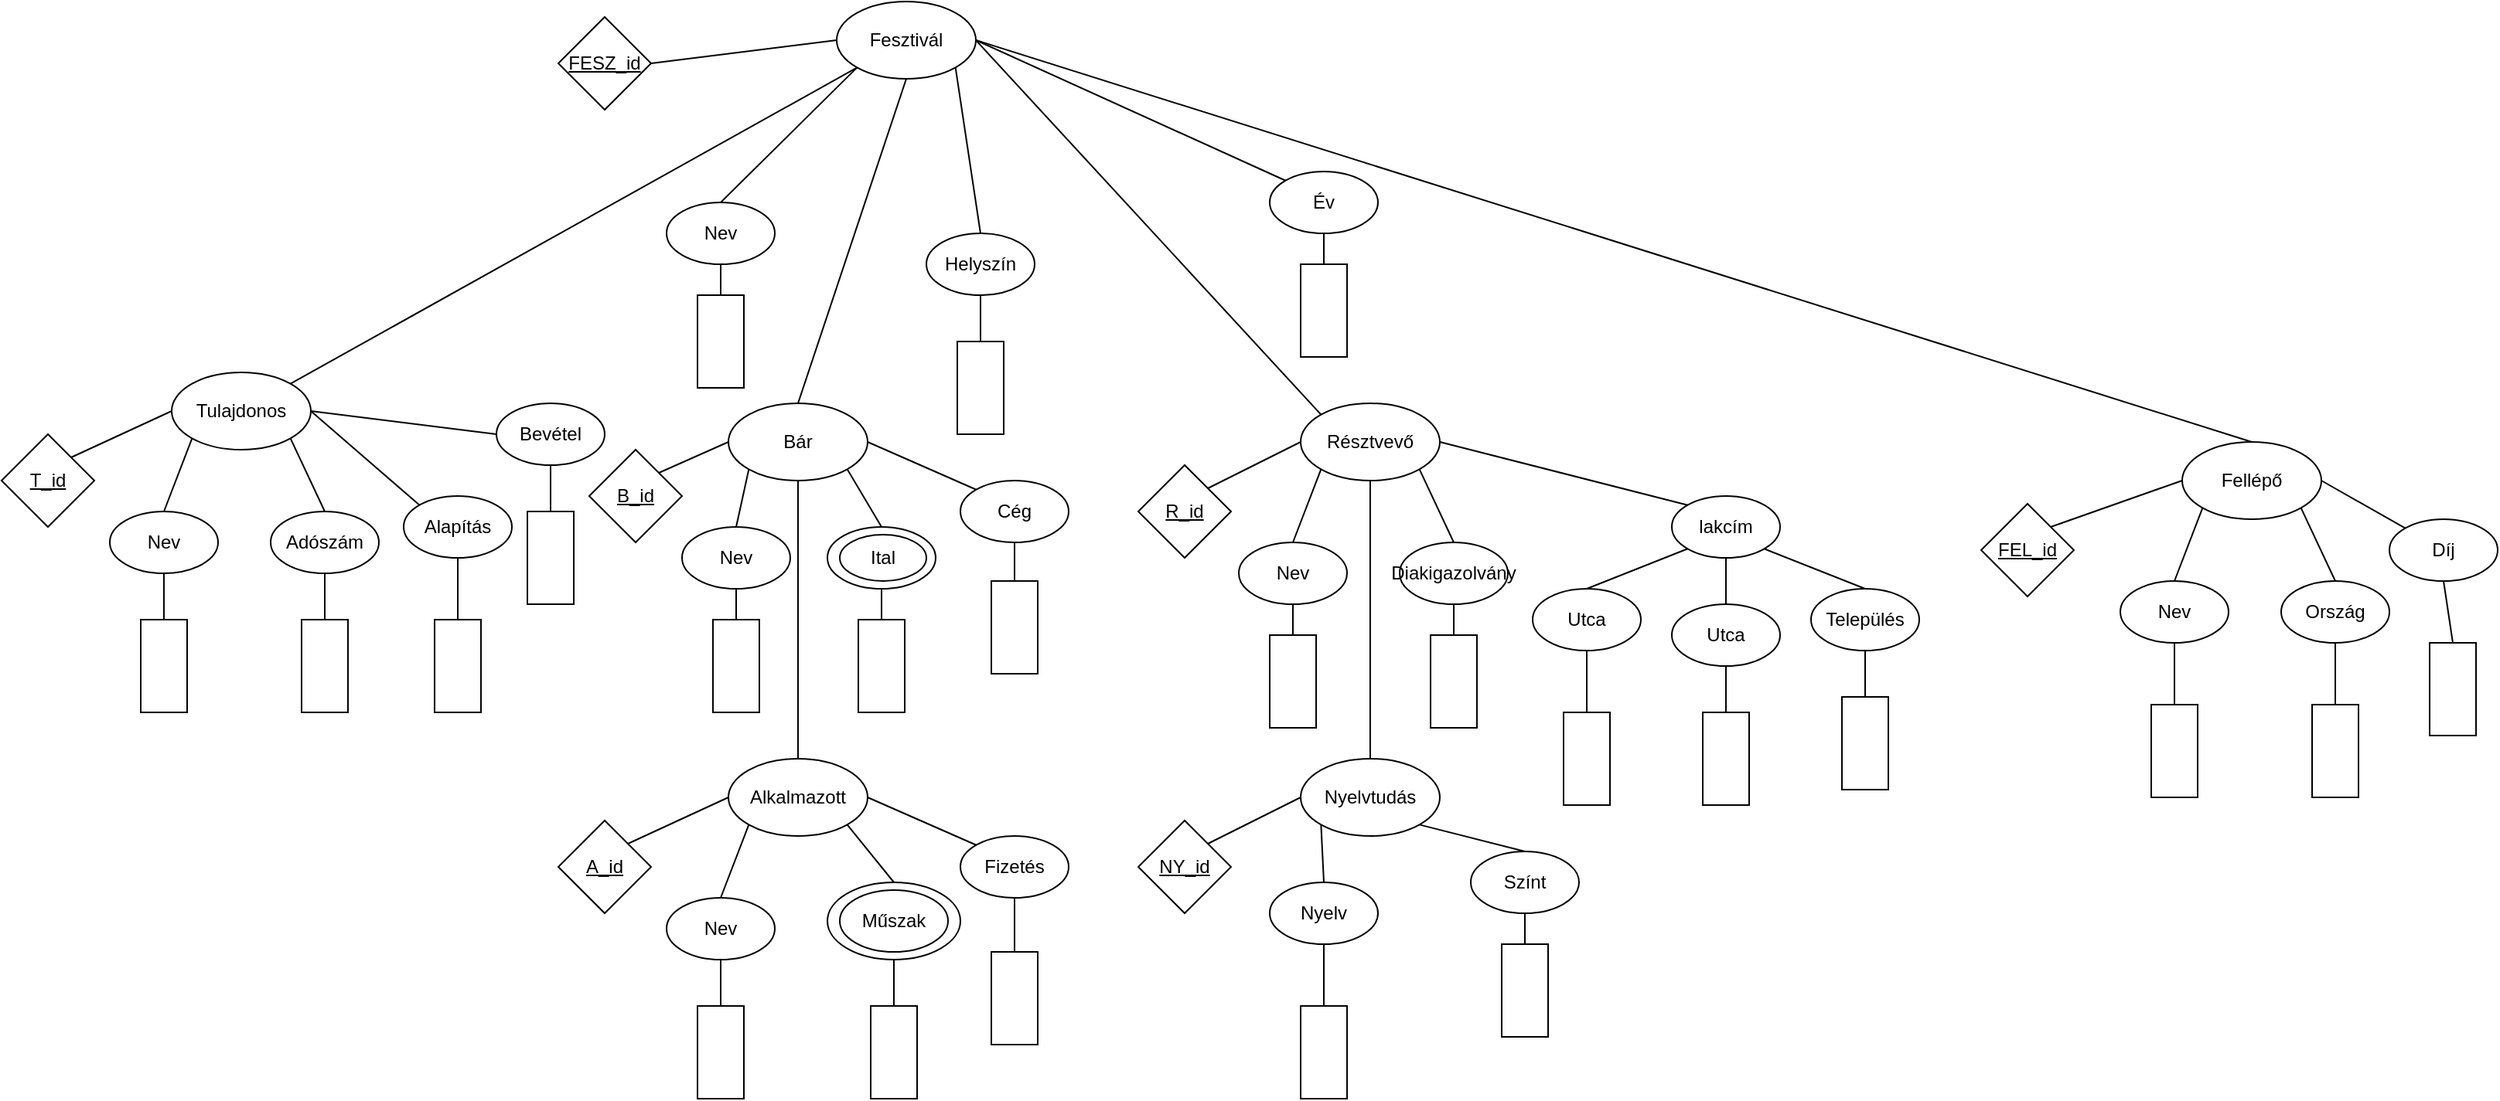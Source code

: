 <mxfile version="22.0.4" type="device">
  <diagram name="1 oldal" id="pJ8VJwaf-hjn5bh62kM2">
    <mxGraphModel dx="2213" dy="816" grid="1" gridSize="10" guides="1" tooltips="1" connect="1" arrows="1" fold="1" page="1" pageScale="1" pageWidth="827" pageHeight="1169" math="0" shadow="0">
      <root>
        <mxCell id="0" />
        <mxCell id="1" parent="0" />
        <mxCell id="wx-EWtyC2w3FA3edwixe-3" value="" style="endArrow=none;html=1;rounded=0;entryX=0;entryY=0.5;entryDx=0;entryDy=0;exitX=1;exitY=0.5;exitDx=0;exitDy=0;" edge="1" parent="1" source="wx-EWtyC2w3FA3edwixe-112" target="wx-EWtyC2w3FA3edwixe-13">
          <mxGeometry width="50" height="50" relative="1" as="geometry">
            <mxPoint x="179.387" y="65.654" as="sourcePoint" />
            <mxPoint x="280" y="55" as="targetPoint" />
          </mxGeometry>
        </mxCell>
        <mxCell id="wx-EWtyC2w3FA3edwixe-4" value="Nev" style="ellipse;whiteSpace=wrap;html=1;" vertex="1" parent="1">
          <mxGeometry x="160" y="140" width="70" height="40" as="geometry" />
        </mxCell>
        <mxCell id="wx-EWtyC2w3FA3edwixe-5" value="" style="endArrow=none;html=1;rounded=0;entryX=0;entryY=1;entryDx=0;entryDy=0;exitX=0.5;exitY=0;exitDx=0;exitDy=0;" edge="1" parent="1" source="wx-EWtyC2w3FA3edwixe-4" target="wx-EWtyC2w3FA3edwixe-13">
          <mxGeometry width="50" height="50" relative="1" as="geometry">
            <mxPoint x="330" y="240" as="sourcePoint" />
            <mxPoint x="310" y="70" as="targetPoint" />
          </mxGeometry>
        </mxCell>
        <mxCell id="wx-EWtyC2w3FA3edwixe-6" value="Helyszín" style="ellipse;whiteSpace=wrap;html=1;" vertex="1" parent="1">
          <mxGeometry x="328" y="160" width="70" height="40" as="geometry" />
        </mxCell>
        <mxCell id="wx-EWtyC2w3FA3edwixe-7" value="Év" style="ellipse;whiteSpace=wrap;html=1;" vertex="1" parent="1">
          <mxGeometry x="550" y="120" width="70" height="40" as="geometry" />
        </mxCell>
        <mxCell id="wx-EWtyC2w3FA3edwixe-8" value="" style="endArrow=none;html=1;rounded=0;entryX=1;entryY=1;entryDx=0;entryDy=0;exitX=0.5;exitY=0;exitDx=0;exitDy=0;" edge="1" parent="1" source="wx-EWtyC2w3FA3edwixe-6" target="wx-EWtyC2w3FA3edwixe-13">
          <mxGeometry width="50" height="50" relative="1" as="geometry">
            <mxPoint x="330" y="240" as="sourcePoint" />
            <mxPoint x="370" y="70" as="targetPoint" />
          </mxGeometry>
        </mxCell>
        <mxCell id="wx-EWtyC2w3FA3edwixe-9" value="" style="endArrow=none;html=1;rounded=0;entryX=0;entryY=0;entryDx=0;entryDy=0;exitX=1;exitY=0.5;exitDx=0;exitDy=0;" edge="1" parent="1" source="wx-EWtyC2w3FA3edwixe-13" target="wx-EWtyC2w3FA3edwixe-7">
          <mxGeometry width="50" height="50" relative="1" as="geometry">
            <mxPoint x="400" y="55" as="sourcePoint" />
            <mxPoint x="380" y="190" as="targetPoint" />
          </mxGeometry>
        </mxCell>
        <mxCell id="wx-EWtyC2w3FA3edwixe-12" value="" style="endArrow=none;html=1;rounded=0;entryX=1;entryY=0.5;entryDx=0;entryDy=0;exitX=0.5;exitY=0;exitDx=0;exitDy=0;" edge="1" parent="1" source="wx-EWtyC2w3FA3edwixe-14" target="wx-EWtyC2w3FA3edwixe-13">
          <mxGeometry width="50" height="50" relative="1" as="geometry">
            <mxPoint x="315" y="200" as="sourcePoint" />
            <mxPoint x="287.5" y="70" as="targetPoint" />
          </mxGeometry>
        </mxCell>
        <mxCell id="wx-EWtyC2w3FA3edwixe-13" value="Fesztivál" style="ellipse;whiteSpace=wrap;html=1;" vertex="1" parent="1">
          <mxGeometry x="270" y="10" width="90" height="50" as="geometry" />
        </mxCell>
        <mxCell id="wx-EWtyC2w3FA3edwixe-14" value="Fellépő" style="ellipse;whiteSpace=wrap;html=1;" vertex="1" parent="1">
          <mxGeometry x="1140" y="295" width="90" height="50" as="geometry" />
        </mxCell>
        <mxCell id="wx-EWtyC2w3FA3edwixe-17" value="" style="endArrow=none;html=1;rounded=0;exitX=0;exitY=0.5;exitDx=0;exitDy=0;entryX=1;entryY=0;entryDx=0;entryDy=0;" edge="1" parent="1" source="wx-EWtyC2w3FA3edwixe-14" target="wx-EWtyC2w3FA3edwixe-113">
          <mxGeometry width="50" height="50" relative="1" as="geometry">
            <mxPoint x="1060" y="240" as="sourcePoint" />
            <mxPoint x="949.387" y="305.654" as="targetPoint" />
          </mxGeometry>
        </mxCell>
        <mxCell id="wx-EWtyC2w3FA3edwixe-18" value="Nev" style="ellipse;whiteSpace=wrap;html=1;" vertex="1" parent="1">
          <mxGeometry x="1100" y="385" width="70" height="40" as="geometry" />
        </mxCell>
        <mxCell id="wx-EWtyC2w3FA3edwixe-20" value="" style="endArrow=none;html=1;rounded=0;exitX=0;exitY=1;exitDx=0;exitDy=0;entryX=0.5;entryY=0;entryDx=0;entryDy=0;" edge="1" parent="1" source="wx-EWtyC2w3FA3edwixe-14">
          <mxGeometry width="50" height="50" relative="1" as="geometry">
            <mxPoint x="1180" y="285" as="sourcePoint" />
            <mxPoint x="1135" y="385" as="targetPoint" />
          </mxGeometry>
        </mxCell>
        <mxCell id="wx-EWtyC2w3FA3edwixe-21" value="Díj" style="ellipse;whiteSpace=wrap;html=1;" vertex="1" parent="1">
          <mxGeometry x="1274" y="345" width="70" height="40" as="geometry" />
        </mxCell>
        <mxCell id="wx-EWtyC2w3FA3edwixe-23" value="Ország" style="ellipse;whiteSpace=wrap;html=1;" vertex="1" parent="1">
          <mxGeometry x="1204" y="385" width="70" height="40" as="geometry" />
        </mxCell>
        <mxCell id="wx-EWtyC2w3FA3edwixe-24" value="" style="endArrow=none;html=1;rounded=0;exitX=1;exitY=1;exitDx=0;exitDy=0;entryX=0.5;entryY=0;entryDx=0;entryDy=0;" edge="1" parent="1" source="wx-EWtyC2w3FA3edwixe-14" target="wx-EWtyC2w3FA3edwixe-23">
          <mxGeometry width="50" height="50" relative="1" as="geometry">
            <mxPoint x="1180" y="285" as="sourcePoint" />
            <mxPoint x="1230" y="235" as="targetPoint" />
          </mxGeometry>
        </mxCell>
        <mxCell id="wx-EWtyC2w3FA3edwixe-25" value="" style="endArrow=none;html=1;rounded=0;exitX=1;exitY=0.5;exitDx=0;exitDy=0;entryX=0;entryY=0;entryDx=0;entryDy=0;" edge="1" parent="1" source="wx-EWtyC2w3FA3edwixe-14" target="wx-EWtyC2w3FA3edwixe-21">
          <mxGeometry width="50" height="50" relative="1" as="geometry">
            <mxPoint x="1180" y="285" as="sourcePoint" />
            <mxPoint x="1230" y="235" as="targetPoint" />
          </mxGeometry>
        </mxCell>
        <mxCell id="wx-EWtyC2w3FA3edwixe-30" value="Tulajdonos" style="ellipse;whiteSpace=wrap;html=1;" vertex="1" parent="1">
          <mxGeometry x="-160" y="250" width="90" height="50" as="geometry" />
        </mxCell>
        <mxCell id="wx-EWtyC2w3FA3edwixe-32" value="" style="endArrow=none;html=1;rounded=0;exitX=0;exitY=0.5;exitDx=0;exitDy=0;entryX=1;entryY=0;entryDx=0;entryDy=0;" edge="1" parent="1" source="wx-EWtyC2w3FA3edwixe-30" target="wx-EWtyC2w3FA3edwixe-106">
          <mxGeometry width="50" height="50" relative="1" as="geometry">
            <mxPoint x="-120" y="240" as="sourcePoint" />
            <mxPoint x="-230.613" y="305.654" as="targetPoint" />
          </mxGeometry>
        </mxCell>
        <mxCell id="wx-EWtyC2w3FA3edwixe-33" value="Nev" style="ellipse;whiteSpace=wrap;html=1;" vertex="1" parent="1">
          <mxGeometry x="-200" y="340" width="70" height="40" as="geometry" />
        </mxCell>
        <mxCell id="wx-EWtyC2w3FA3edwixe-34" value="" style="endArrow=none;html=1;rounded=0;exitX=0;exitY=1;exitDx=0;exitDy=0;entryX=0.5;entryY=0;entryDx=0;entryDy=0;" edge="1" parent="1" source="wx-EWtyC2w3FA3edwixe-30" target="wx-EWtyC2w3FA3edwixe-33">
          <mxGeometry width="50" height="50" relative="1" as="geometry">
            <mxPoint x="-120" y="240" as="sourcePoint" />
            <mxPoint x="-70" y="190" as="targetPoint" />
          </mxGeometry>
        </mxCell>
        <mxCell id="wx-EWtyC2w3FA3edwixe-35" value="Alapítás" style="ellipse;whiteSpace=wrap;html=1;" vertex="1" parent="1">
          <mxGeometry x="-10" y="330" width="70" height="40" as="geometry" />
        </mxCell>
        <mxCell id="wx-EWtyC2w3FA3edwixe-36" value="Adószám" style="ellipse;whiteSpace=wrap;html=1;" vertex="1" parent="1">
          <mxGeometry x="-96" y="340" width="70" height="40" as="geometry" />
        </mxCell>
        <mxCell id="wx-EWtyC2w3FA3edwixe-37" value="" style="endArrow=none;html=1;rounded=0;exitX=1;exitY=1;exitDx=0;exitDy=0;entryX=0.5;entryY=0;entryDx=0;entryDy=0;" edge="1" parent="1" source="wx-EWtyC2w3FA3edwixe-30" target="wx-EWtyC2w3FA3edwixe-36">
          <mxGeometry width="50" height="50" relative="1" as="geometry">
            <mxPoint x="-120" y="240" as="sourcePoint" />
            <mxPoint x="-70" y="190" as="targetPoint" />
          </mxGeometry>
        </mxCell>
        <mxCell id="wx-EWtyC2w3FA3edwixe-38" value="" style="endArrow=none;html=1;rounded=0;exitX=1;exitY=0.5;exitDx=0;exitDy=0;entryX=0;entryY=0;entryDx=0;entryDy=0;" edge="1" parent="1" source="wx-EWtyC2w3FA3edwixe-30" target="wx-EWtyC2w3FA3edwixe-35">
          <mxGeometry width="50" height="50" relative="1" as="geometry">
            <mxPoint x="-120" y="240" as="sourcePoint" />
            <mxPoint x="-70" y="190" as="targetPoint" />
          </mxGeometry>
        </mxCell>
        <mxCell id="wx-EWtyC2w3FA3edwixe-39" value="" style="endArrow=none;html=1;rounded=0;exitX=0.5;exitY=1;exitDx=0;exitDy=0;" edge="1" parent="1" source="wx-EWtyC2w3FA3edwixe-41">
          <mxGeometry width="50" height="50" relative="1" as="geometry">
            <mxPoint x="55" y="200" as="sourcePoint" />
            <mxPoint x="55" y="300" as="targetPoint" />
          </mxGeometry>
        </mxCell>
        <mxCell id="wx-EWtyC2w3FA3edwixe-42" value="" style="endArrow=none;html=1;rounded=0;entryX=1;entryY=0.5;entryDx=0;entryDy=0;exitX=0;exitY=0.5;exitDx=0;exitDy=0;" edge="1" parent="1" source="wx-EWtyC2w3FA3edwixe-41" target="wx-EWtyC2w3FA3edwixe-30">
          <mxGeometry width="50" height="50" relative="1" as="geometry">
            <mxPoint x="-380" y="560" as="sourcePoint" />
            <mxPoint x="-330" y="510" as="targetPoint" />
          </mxGeometry>
        </mxCell>
        <mxCell id="wx-EWtyC2w3FA3edwixe-41" value="Bevétel" style="ellipse;whiteSpace=wrap;html=1;" vertex="1" parent="1">
          <mxGeometry x="50" y="270" width="70" height="40" as="geometry" />
        </mxCell>
        <mxCell id="wx-EWtyC2w3FA3edwixe-45" value="" style="endArrow=none;html=1;rounded=0;exitX=1;exitY=0;exitDx=0;exitDy=0;" edge="1" parent="1" source="wx-EWtyC2w3FA3edwixe-30" target="wx-EWtyC2w3FA3edwixe-13">
          <mxGeometry width="50" height="50" relative="1" as="geometry">
            <mxPoint x="-380" y="110" as="sourcePoint" />
            <mxPoint x="280" y="40" as="targetPoint" />
          </mxGeometry>
        </mxCell>
        <mxCell id="wx-EWtyC2w3FA3edwixe-47" value="Bár" style="ellipse;whiteSpace=wrap;html=1;" vertex="1" parent="1">
          <mxGeometry x="200" y="270" width="90" height="50" as="geometry" />
        </mxCell>
        <mxCell id="wx-EWtyC2w3FA3edwixe-49" value="" style="endArrow=none;html=1;rounded=0;exitX=0;exitY=0.5;exitDx=0;exitDy=0;entryX=1;entryY=0;entryDx=0;entryDy=0;" edge="1" parent="1" source="wx-EWtyC2w3FA3edwixe-47" target="wx-EWtyC2w3FA3edwixe-108">
          <mxGeometry width="50" height="50" relative="1" as="geometry">
            <mxPoint x="240" y="260" as="sourcePoint" />
            <mxPoint x="149.387" y="325.654" as="targetPoint" />
          </mxGeometry>
        </mxCell>
        <mxCell id="wx-EWtyC2w3FA3edwixe-50" value="Nev" style="ellipse;whiteSpace=wrap;html=1;" vertex="1" parent="1">
          <mxGeometry x="170" y="350" width="70" height="40" as="geometry" />
        </mxCell>
        <mxCell id="wx-EWtyC2w3FA3edwixe-51" value="" style="endArrow=none;html=1;rounded=0;exitX=0;exitY=1;exitDx=0;exitDy=0;entryX=0.5;entryY=0;entryDx=0;entryDy=0;" edge="1" parent="1" source="wx-EWtyC2w3FA3edwixe-47" target="wx-EWtyC2w3FA3edwixe-50">
          <mxGeometry width="50" height="50" relative="1" as="geometry">
            <mxPoint x="240" y="260" as="sourcePoint" />
            <mxPoint x="290" y="210" as="targetPoint" />
          </mxGeometry>
        </mxCell>
        <mxCell id="wx-EWtyC2w3FA3edwixe-52" value="Cég" style="ellipse;whiteSpace=wrap;html=1;" vertex="1" parent="1">
          <mxGeometry x="350" y="320" width="70" height="40" as="geometry" />
        </mxCell>
        <mxCell id="wx-EWtyC2w3FA3edwixe-53" value="Ital" style="ellipse;whiteSpace=wrap;html=1;" vertex="1" parent="1">
          <mxGeometry x="264" y="350" width="70" height="40" as="geometry" />
        </mxCell>
        <mxCell id="wx-EWtyC2w3FA3edwixe-54" value="" style="endArrow=none;html=1;rounded=0;exitX=1;exitY=1;exitDx=0;exitDy=0;entryX=0.5;entryY=0;entryDx=0;entryDy=0;" edge="1" parent="1" source="wx-EWtyC2w3FA3edwixe-47" target="wx-EWtyC2w3FA3edwixe-53">
          <mxGeometry width="50" height="50" relative="1" as="geometry">
            <mxPoint x="240" y="260" as="sourcePoint" />
            <mxPoint x="290" y="210" as="targetPoint" />
          </mxGeometry>
        </mxCell>
        <mxCell id="wx-EWtyC2w3FA3edwixe-55" value="" style="endArrow=none;html=1;rounded=0;exitX=1;exitY=0.5;exitDx=0;exitDy=0;entryX=0;entryY=0;entryDx=0;entryDy=0;" edge="1" parent="1" source="wx-EWtyC2w3FA3edwixe-47" target="wx-EWtyC2w3FA3edwixe-52">
          <mxGeometry width="50" height="50" relative="1" as="geometry">
            <mxPoint x="240" y="260" as="sourcePoint" />
            <mxPoint x="290" y="210" as="targetPoint" />
          </mxGeometry>
        </mxCell>
        <mxCell id="wx-EWtyC2w3FA3edwixe-59" value="" style="endArrow=none;html=1;rounded=0;exitX=0.5;exitY=1;exitDx=0;exitDy=0;entryX=0.5;entryY=0;entryDx=0;entryDy=0;" edge="1" parent="1" source="wx-EWtyC2w3FA3edwixe-47" target="wx-EWtyC2w3FA3edwixe-61">
          <mxGeometry width="50" height="50" relative="1" as="geometry">
            <mxPoint x="-20" y="130" as="sourcePoint" />
            <mxPoint x="245" y="490" as="targetPoint" />
          </mxGeometry>
        </mxCell>
        <mxCell id="wx-EWtyC2w3FA3edwixe-60" value="" style="endArrow=none;html=1;rounded=0;entryX=0.5;entryY=1;entryDx=0;entryDy=0;exitX=0.5;exitY=0;exitDx=0;exitDy=0;" edge="1" parent="1" source="wx-EWtyC2w3FA3edwixe-47" target="wx-EWtyC2w3FA3edwixe-13">
          <mxGeometry width="50" height="50" relative="1" as="geometry">
            <mxPoint x="160" y="120" as="sourcePoint" />
            <mxPoint x="210" y="70" as="targetPoint" />
          </mxGeometry>
        </mxCell>
        <mxCell id="wx-EWtyC2w3FA3edwixe-61" value="Alkalmazott" style="ellipse;whiteSpace=wrap;html=1;" vertex="1" parent="1">
          <mxGeometry x="200" y="500" width="90" height="50" as="geometry" />
        </mxCell>
        <mxCell id="wx-EWtyC2w3FA3edwixe-63" value="" style="endArrow=none;html=1;rounded=0;exitX=0;exitY=0.5;exitDx=0;exitDy=0;entryX=1;entryY=0;entryDx=0;entryDy=0;" edge="1" parent="1" source="wx-EWtyC2w3FA3edwixe-61" target="wx-EWtyC2w3FA3edwixe-110">
          <mxGeometry width="50" height="50" relative="1" as="geometry">
            <mxPoint x="240" y="490" as="sourcePoint" />
            <mxPoint x="149.387" y="555.654" as="targetPoint" />
          </mxGeometry>
        </mxCell>
        <mxCell id="wx-EWtyC2w3FA3edwixe-64" value="Nev" style="ellipse;whiteSpace=wrap;html=1;" vertex="1" parent="1">
          <mxGeometry x="160" y="590" width="70" height="40" as="geometry" />
        </mxCell>
        <mxCell id="wx-EWtyC2w3FA3edwixe-65" value="" style="endArrow=none;html=1;rounded=0;exitX=0;exitY=1;exitDx=0;exitDy=0;entryX=0.5;entryY=0;entryDx=0;entryDy=0;" edge="1" parent="1" source="wx-EWtyC2w3FA3edwixe-61" target="wx-EWtyC2w3FA3edwixe-64">
          <mxGeometry width="50" height="50" relative="1" as="geometry">
            <mxPoint x="240" y="490" as="sourcePoint" />
            <mxPoint x="290" y="440" as="targetPoint" />
          </mxGeometry>
        </mxCell>
        <mxCell id="wx-EWtyC2w3FA3edwixe-66" value="Fizetés" style="ellipse;whiteSpace=wrap;html=1;" vertex="1" parent="1">
          <mxGeometry x="350" y="550" width="70" height="40" as="geometry" />
        </mxCell>
        <mxCell id="wx-EWtyC2w3FA3edwixe-67" value="Műszak" style="ellipse;whiteSpace=wrap;html=1;" vertex="1" parent="1">
          <mxGeometry x="264" y="580" width="86" height="50" as="geometry" />
        </mxCell>
        <mxCell id="wx-EWtyC2w3FA3edwixe-68" value="" style="endArrow=none;html=1;rounded=0;exitX=1;exitY=1;exitDx=0;exitDy=0;entryX=0.5;entryY=0;entryDx=0;entryDy=0;" edge="1" parent="1" source="wx-EWtyC2w3FA3edwixe-61" target="wx-EWtyC2w3FA3edwixe-67">
          <mxGeometry width="50" height="50" relative="1" as="geometry">
            <mxPoint x="240" y="490" as="sourcePoint" />
            <mxPoint x="290" y="440" as="targetPoint" />
          </mxGeometry>
        </mxCell>
        <mxCell id="wx-EWtyC2w3FA3edwixe-69" value="" style="endArrow=none;html=1;rounded=0;exitX=1;exitY=0.5;exitDx=0;exitDy=0;entryX=0;entryY=0;entryDx=0;entryDy=0;" edge="1" parent="1" source="wx-EWtyC2w3FA3edwixe-61" target="wx-EWtyC2w3FA3edwixe-66">
          <mxGeometry width="50" height="50" relative="1" as="geometry">
            <mxPoint x="240" y="490" as="sourcePoint" />
            <mxPoint x="290" y="440" as="targetPoint" />
          </mxGeometry>
        </mxCell>
        <mxCell id="wx-EWtyC2w3FA3edwixe-72" value="Résztvevő" style="ellipse;whiteSpace=wrap;html=1;" vertex="1" parent="1">
          <mxGeometry x="570" y="270" width="90" height="50" as="geometry" />
        </mxCell>
        <mxCell id="wx-EWtyC2w3FA3edwixe-74" value="" style="endArrow=none;html=1;rounded=0;exitX=0;exitY=0.5;exitDx=0;exitDy=0;entryX=1;entryY=0;entryDx=0;entryDy=0;" edge="1" parent="1" source="wx-EWtyC2w3FA3edwixe-72" target="wx-EWtyC2w3FA3edwixe-109">
          <mxGeometry width="50" height="50" relative="1" as="geometry">
            <mxPoint x="610" y="260" as="sourcePoint" />
            <mxPoint x="519.387" y="325.654" as="targetPoint" />
          </mxGeometry>
        </mxCell>
        <mxCell id="wx-EWtyC2w3FA3edwixe-75" value="Nev" style="ellipse;whiteSpace=wrap;html=1;" vertex="1" parent="1">
          <mxGeometry x="530" y="360" width="70" height="40" as="geometry" />
        </mxCell>
        <mxCell id="wx-EWtyC2w3FA3edwixe-76" value="" style="endArrow=none;html=1;rounded=0;exitX=0;exitY=1;exitDx=0;exitDy=0;entryX=0.5;entryY=0;entryDx=0;entryDy=0;" edge="1" parent="1" source="wx-EWtyC2w3FA3edwixe-72" target="wx-EWtyC2w3FA3edwixe-75">
          <mxGeometry width="50" height="50" relative="1" as="geometry">
            <mxPoint x="610" y="260" as="sourcePoint" />
            <mxPoint x="660" y="210" as="targetPoint" />
          </mxGeometry>
        </mxCell>
        <mxCell id="wx-EWtyC2w3FA3edwixe-77" value="lakcím" style="ellipse;whiteSpace=wrap;html=1;" vertex="1" parent="1">
          <mxGeometry x="810" y="330" width="70" height="40" as="geometry" />
        </mxCell>
        <mxCell id="wx-EWtyC2w3FA3edwixe-78" value="Diakigazolvány" style="ellipse;whiteSpace=wrap;html=1;" vertex="1" parent="1">
          <mxGeometry x="634" y="360" width="70" height="40" as="geometry" />
        </mxCell>
        <mxCell id="wx-EWtyC2w3FA3edwixe-79" value="" style="endArrow=none;html=1;rounded=0;exitX=1;exitY=1;exitDx=0;exitDy=0;entryX=0.5;entryY=0;entryDx=0;entryDy=0;" edge="1" parent="1" source="wx-EWtyC2w3FA3edwixe-72" target="wx-EWtyC2w3FA3edwixe-78">
          <mxGeometry width="50" height="50" relative="1" as="geometry">
            <mxPoint x="610" y="260" as="sourcePoint" />
            <mxPoint x="660" y="210" as="targetPoint" />
          </mxGeometry>
        </mxCell>
        <mxCell id="wx-EWtyC2w3FA3edwixe-80" value="" style="endArrow=none;html=1;rounded=0;exitX=1;exitY=0.5;exitDx=0;exitDy=0;entryX=0;entryY=0;entryDx=0;entryDy=0;" edge="1" parent="1" source="wx-EWtyC2w3FA3edwixe-72" target="wx-EWtyC2w3FA3edwixe-77">
          <mxGeometry width="50" height="50" relative="1" as="geometry">
            <mxPoint x="610" y="260" as="sourcePoint" />
            <mxPoint x="660" y="210" as="targetPoint" />
          </mxGeometry>
        </mxCell>
        <mxCell id="wx-EWtyC2w3FA3edwixe-81" value="" style="endArrow=none;html=1;rounded=0;exitX=0.5;exitY=1;exitDx=0;exitDy=0;entryX=0.5;entryY=0;entryDx=0;entryDy=0;" edge="1" parent="1" source="wx-EWtyC2w3FA3edwixe-72" target="wx-EWtyC2w3FA3edwixe-82">
          <mxGeometry width="50" height="50" relative="1" as="geometry">
            <mxPoint x="350" y="130" as="sourcePoint" />
            <mxPoint x="615" y="490" as="targetPoint" />
          </mxGeometry>
        </mxCell>
        <mxCell id="wx-EWtyC2w3FA3edwixe-82" value="Nyelvtudás" style="ellipse;whiteSpace=wrap;html=1;" vertex="1" parent="1">
          <mxGeometry x="570" y="500" width="90" height="50" as="geometry" />
        </mxCell>
        <mxCell id="wx-EWtyC2w3FA3edwixe-84" value="" style="endArrow=none;html=1;rounded=0;exitX=0;exitY=0.5;exitDx=0;exitDy=0;entryX=1;entryY=0;entryDx=0;entryDy=0;" edge="1" parent="1" source="wx-EWtyC2w3FA3edwixe-82" target="wx-EWtyC2w3FA3edwixe-111">
          <mxGeometry width="50" height="50" relative="1" as="geometry">
            <mxPoint x="610" y="490" as="sourcePoint" />
            <mxPoint x="519.387" y="555.654" as="targetPoint" />
          </mxGeometry>
        </mxCell>
        <mxCell id="wx-EWtyC2w3FA3edwixe-85" value="Nyelv" style="ellipse;whiteSpace=wrap;html=1;" vertex="1" parent="1">
          <mxGeometry x="550" y="580" width="70" height="40" as="geometry" />
        </mxCell>
        <mxCell id="wx-EWtyC2w3FA3edwixe-86" value="" style="endArrow=none;html=1;rounded=0;exitX=0;exitY=1;exitDx=0;exitDy=0;entryX=0.5;entryY=0;entryDx=0;entryDy=0;" edge="1" parent="1" source="wx-EWtyC2w3FA3edwixe-82" target="wx-EWtyC2w3FA3edwixe-85">
          <mxGeometry width="50" height="50" relative="1" as="geometry">
            <mxPoint x="610" y="490" as="sourcePoint" />
            <mxPoint x="660" y="440" as="targetPoint" />
          </mxGeometry>
        </mxCell>
        <mxCell id="wx-EWtyC2w3FA3edwixe-88" value="Színt" style="ellipse;whiteSpace=wrap;html=1;" vertex="1" parent="1">
          <mxGeometry x="680" y="560" width="70" height="40" as="geometry" />
        </mxCell>
        <mxCell id="wx-EWtyC2w3FA3edwixe-89" value="" style="endArrow=none;html=1;rounded=0;exitX=1;exitY=1;exitDx=0;exitDy=0;entryX=0.5;entryY=0;entryDx=0;entryDy=0;" edge="1" parent="1" source="wx-EWtyC2w3FA3edwixe-82" target="wx-EWtyC2w3FA3edwixe-88">
          <mxGeometry width="50" height="50" relative="1" as="geometry">
            <mxPoint x="610" y="490" as="sourcePoint" />
            <mxPoint x="660" y="440" as="targetPoint" />
          </mxGeometry>
        </mxCell>
        <mxCell id="wx-EWtyC2w3FA3edwixe-94" value="" style="endArrow=none;html=1;rounded=0;entryX=1;entryY=0.5;entryDx=0;entryDy=0;exitX=0;exitY=0;exitDx=0;exitDy=0;" edge="1" parent="1" source="wx-EWtyC2w3FA3edwixe-72" target="wx-EWtyC2w3FA3edwixe-13">
          <mxGeometry width="50" height="50" relative="1" as="geometry">
            <mxPoint x="400" y="290" as="sourcePoint" />
            <mxPoint x="450" y="240" as="targetPoint" />
          </mxGeometry>
        </mxCell>
        <mxCell id="wx-EWtyC2w3FA3edwixe-95" value="Utca" style="ellipse;whiteSpace=wrap;html=1;" vertex="1" parent="1">
          <mxGeometry x="810" y="400" width="70" height="40" as="geometry" />
        </mxCell>
        <mxCell id="wx-EWtyC2w3FA3edwixe-96" value="Utca" style="ellipse;whiteSpace=wrap;html=1;" vertex="1" parent="1">
          <mxGeometry x="720" y="390" width="70" height="40" as="geometry" />
        </mxCell>
        <mxCell id="wx-EWtyC2w3FA3edwixe-97" value="Település" style="ellipse;whiteSpace=wrap;html=1;" vertex="1" parent="1">
          <mxGeometry x="900" y="390" width="70" height="40" as="geometry" />
        </mxCell>
        <mxCell id="wx-EWtyC2w3FA3edwixe-98" value="" style="endArrow=none;html=1;rounded=0;entryX=0;entryY=1;entryDx=0;entryDy=0;exitX=0.5;exitY=0;exitDx=0;exitDy=0;" edge="1" parent="1" source="wx-EWtyC2w3FA3edwixe-96" target="wx-EWtyC2w3FA3edwixe-77">
          <mxGeometry width="50" height="50" relative="1" as="geometry">
            <mxPoint x="400" y="290" as="sourcePoint" />
            <mxPoint x="450" y="240" as="targetPoint" />
          </mxGeometry>
        </mxCell>
        <mxCell id="wx-EWtyC2w3FA3edwixe-99" value="" style="endArrow=none;html=1;rounded=0;entryX=0.5;entryY=1;entryDx=0;entryDy=0;exitX=0.5;exitY=0;exitDx=0;exitDy=0;" edge="1" parent="1" source="wx-EWtyC2w3FA3edwixe-95" target="wx-EWtyC2w3FA3edwixe-77">
          <mxGeometry width="50" height="50" relative="1" as="geometry">
            <mxPoint x="400" y="290" as="sourcePoint" />
            <mxPoint x="450" y="240" as="targetPoint" />
          </mxGeometry>
        </mxCell>
        <mxCell id="wx-EWtyC2w3FA3edwixe-100" value="" style="endArrow=none;html=1;rounded=0;exitX=1;exitY=1;exitDx=0;exitDy=0;entryX=0.5;entryY=0;entryDx=0;entryDy=0;" edge="1" parent="1" source="wx-EWtyC2w3FA3edwixe-77" target="wx-EWtyC2w3FA3edwixe-97">
          <mxGeometry width="50" height="50" relative="1" as="geometry">
            <mxPoint x="400" y="290" as="sourcePoint" />
            <mxPoint x="450" y="240" as="targetPoint" />
          </mxGeometry>
        </mxCell>
        <mxCell id="wx-EWtyC2w3FA3edwixe-102" value="Műszak" style="ellipse;whiteSpace=wrap;html=1;" vertex="1" parent="1">
          <mxGeometry x="272" y="585" width="70" height="40" as="geometry" />
        </mxCell>
        <mxCell id="wx-EWtyC2w3FA3edwixe-103" value="Ital" style="ellipse;whiteSpace=wrap;html=1;" vertex="1" parent="1">
          <mxGeometry x="272" y="355" width="56" height="30" as="geometry" />
        </mxCell>
        <mxCell id="wx-EWtyC2w3FA3edwixe-106" value="&lt;u&gt;T_id&lt;/u&gt;" style="rhombus;whiteSpace=wrap;html=1;" vertex="1" parent="1">
          <mxGeometry x="-270" y="290" width="60" height="60" as="geometry" />
        </mxCell>
        <mxCell id="wx-EWtyC2w3FA3edwixe-108" value="&lt;u&gt;B_id&lt;/u&gt;" style="rhombus;whiteSpace=wrap;html=1;" vertex="1" parent="1">
          <mxGeometry x="110" y="300" width="60" height="60" as="geometry" />
        </mxCell>
        <mxCell id="wx-EWtyC2w3FA3edwixe-109" value="&lt;u&gt;R_id&lt;/u&gt;" style="rhombus;whiteSpace=wrap;html=1;" vertex="1" parent="1">
          <mxGeometry x="465" y="310" width="60" height="60" as="geometry" />
        </mxCell>
        <mxCell id="wx-EWtyC2w3FA3edwixe-110" value="&lt;u&gt;A_id&lt;/u&gt;" style="rhombus;whiteSpace=wrap;html=1;" vertex="1" parent="1">
          <mxGeometry x="90" y="540" width="60" height="60" as="geometry" />
        </mxCell>
        <mxCell id="wx-EWtyC2w3FA3edwixe-111" value="&lt;u&gt;NY_id&lt;/u&gt;" style="rhombus;whiteSpace=wrap;html=1;" vertex="1" parent="1">
          <mxGeometry x="465" y="540" width="60" height="60" as="geometry" />
        </mxCell>
        <mxCell id="wx-EWtyC2w3FA3edwixe-112" value="&lt;u&gt;FESZ_id&lt;/u&gt;" style="rhombus;whiteSpace=wrap;html=1;" vertex="1" parent="1">
          <mxGeometry x="90" y="20" width="60" height="60" as="geometry" />
        </mxCell>
        <mxCell id="wx-EWtyC2w3FA3edwixe-113" value="&lt;u&gt;FEL_id&lt;/u&gt;" style="rhombus;whiteSpace=wrap;html=1;" vertex="1" parent="1">
          <mxGeometry x="1010" y="335" width="60" height="60" as="geometry" />
        </mxCell>
        <mxCell id="wx-EWtyC2w3FA3edwixe-116" value="" style="rounded=0;whiteSpace=wrap;html=1;" vertex="1" parent="1">
          <mxGeometry x="-180" y="410" width="30" height="60" as="geometry" />
        </mxCell>
        <mxCell id="wx-EWtyC2w3FA3edwixe-117" value="" style="endArrow=none;html=1;rounded=0;exitX=0.5;exitY=0;exitDx=0;exitDy=0;entryX=0.5;entryY=1;entryDx=0;entryDy=0;" edge="1" parent="1" source="wx-EWtyC2w3FA3edwixe-116" target="wx-EWtyC2w3FA3edwixe-33">
          <mxGeometry width="50" height="50" relative="1" as="geometry">
            <mxPoint x="400" y="400" as="sourcePoint" />
            <mxPoint x="450" y="350" as="targetPoint" />
          </mxGeometry>
        </mxCell>
        <mxCell id="wx-EWtyC2w3FA3edwixe-118" value="" style="rounded=0;whiteSpace=wrap;html=1;" vertex="1" parent="1">
          <mxGeometry x="-76" y="410" width="30" height="60" as="geometry" />
        </mxCell>
        <mxCell id="wx-EWtyC2w3FA3edwixe-119" value="" style="rounded=0;whiteSpace=wrap;html=1;" vertex="1" parent="1">
          <mxGeometry x="10" y="410" width="30" height="60" as="geometry" />
        </mxCell>
        <mxCell id="wx-EWtyC2w3FA3edwixe-120" value="" style="rounded=0;whiteSpace=wrap;html=1;" vertex="1" parent="1">
          <mxGeometry x="70" y="340" width="30" height="60" as="geometry" />
        </mxCell>
        <mxCell id="wx-EWtyC2w3FA3edwixe-122" value="" style="rounded=0;whiteSpace=wrap;html=1;" vertex="1" parent="1">
          <mxGeometry x="190" y="410" width="30" height="60" as="geometry" />
        </mxCell>
        <mxCell id="wx-EWtyC2w3FA3edwixe-123" value="" style="rounded=0;whiteSpace=wrap;html=1;" vertex="1" parent="1">
          <mxGeometry x="284" y="410" width="30" height="60" as="geometry" />
        </mxCell>
        <mxCell id="wx-EWtyC2w3FA3edwixe-124" value="" style="rounded=0;whiteSpace=wrap;html=1;" vertex="1" parent="1">
          <mxGeometry x="370" y="385" width="30" height="60" as="geometry" />
        </mxCell>
        <mxCell id="wx-EWtyC2w3FA3edwixe-125" value="" style="rounded=0;whiteSpace=wrap;html=1;" vertex="1" parent="1">
          <mxGeometry x="550" y="420" width="30" height="60" as="geometry" />
        </mxCell>
        <mxCell id="wx-EWtyC2w3FA3edwixe-126" value="" style="rounded=0;whiteSpace=wrap;html=1;" vertex="1" parent="1">
          <mxGeometry x="654" y="420" width="30" height="60" as="geometry" />
        </mxCell>
        <mxCell id="wx-EWtyC2w3FA3edwixe-127" value="" style="rounded=0;whiteSpace=wrap;html=1;" vertex="1" parent="1">
          <mxGeometry x="180" y="660" width="30" height="60" as="geometry" />
        </mxCell>
        <mxCell id="wx-EWtyC2w3FA3edwixe-128" value="" style="rounded=0;whiteSpace=wrap;html=1;" vertex="1" parent="1">
          <mxGeometry x="292" y="660" width="30" height="60" as="geometry" />
        </mxCell>
        <mxCell id="wx-EWtyC2w3FA3edwixe-129" value="" style="rounded=0;whiteSpace=wrap;html=1;" vertex="1" parent="1">
          <mxGeometry x="370" y="625" width="30" height="60" as="geometry" />
        </mxCell>
        <mxCell id="wx-EWtyC2w3FA3edwixe-131" value="" style="rounded=0;whiteSpace=wrap;html=1;" vertex="1" parent="1">
          <mxGeometry x="570" y="660" width="30" height="60" as="geometry" />
        </mxCell>
        <mxCell id="wx-EWtyC2w3FA3edwixe-132" value="" style="rounded=0;whiteSpace=wrap;html=1;" vertex="1" parent="1">
          <mxGeometry x="700" y="620" width="30" height="60" as="geometry" />
        </mxCell>
        <mxCell id="wx-EWtyC2w3FA3edwixe-134" value="" style="rounded=0;whiteSpace=wrap;html=1;" vertex="1" parent="1">
          <mxGeometry x="740" y="470" width="30" height="60" as="geometry" />
        </mxCell>
        <mxCell id="wx-EWtyC2w3FA3edwixe-135" value="" style="rounded=0;whiteSpace=wrap;html=1;" vertex="1" parent="1">
          <mxGeometry x="830" y="470" width="30" height="60" as="geometry" />
        </mxCell>
        <mxCell id="wx-EWtyC2w3FA3edwixe-137" value="" style="rounded=0;whiteSpace=wrap;html=1;" vertex="1" parent="1">
          <mxGeometry x="920" y="460" width="30" height="60" as="geometry" />
        </mxCell>
        <mxCell id="wx-EWtyC2w3FA3edwixe-138" value="" style="rounded=0;whiteSpace=wrap;html=1;" vertex="1" parent="1">
          <mxGeometry x="1120" y="465" width="30" height="60" as="geometry" />
        </mxCell>
        <mxCell id="wx-EWtyC2w3FA3edwixe-139" value="" style="rounded=0;whiteSpace=wrap;html=1;" vertex="1" parent="1">
          <mxGeometry x="1224" y="465" width="30" height="60" as="geometry" />
        </mxCell>
        <mxCell id="wx-EWtyC2w3FA3edwixe-140" value="" style="rounded=0;whiteSpace=wrap;html=1;" vertex="1" parent="1">
          <mxGeometry x="1300" y="425" width="30" height="60" as="geometry" />
        </mxCell>
        <mxCell id="wx-EWtyC2w3FA3edwixe-144" value="" style="endArrow=none;html=1;rounded=0;exitX=0.5;exitY=1;exitDx=0;exitDy=0;entryX=0.5;entryY=0;entryDx=0;entryDy=0;" edge="1" parent="1" source="wx-EWtyC2w3FA3edwixe-36" target="wx-EWtyC2w3FA3edwixe-118">
          <mxGeometry width="50" height="50" relative="1" as="geometry">
            <mxPoint x="130" y="400" as="sourcePoint" />
            <mxPoint x="180" y="350" as="targetPoint" />
          </mxGeometry>
        </mxCell>
        <mxCell id="wx-EWtyC2w3FA3edwixe-145" value="" style="endArrow=none;html=1;rounded=0;exitX=0.5;exitY=1;exitDx=0;exitDy=0;entryX=0.5;entryY=0;entryDx=0;entryDy=0;" edge="1" parent="1" source="wx-EWtyC2w3FA3edwixe-35" target="wx-EWtyC2w3FA3edwixe-119">
          <mxGeometry width="50" height="50" relative="1" as="geometry">
            <mxPoint x="130" y="400" as="sourcePoint" />
            <mxPoint x="180" y="350" as="targetPoint" />
          </mxGeometry>
        </mxCell>
        <mxCell id="wx-EWtyC2w3FA3edwixe-146" value="" style="endArrow=none;html=1;rounded=0;exitX=0.5;exitY=1;exitDx=0;exitDy=0;entryX=0.5;entryY=0;entryDx=0;entryDy=0;" edge="1" parent="1" source="wx-EWtyC2w3FA3edwixe-41" target="wx-EWtyC2w3FA3edwixe-120">
          <mxGeometry width="50" height="50" relative="1" as="geometry">
            <mxPoint x="130" y="400" as="sourcePoint" />
            <mxPoint x="180" y="350" as="targetPoint" />
          </mxGeometry>
        </mxCell>
        <mxCell id="wx-EWtyC2w3FA3edwixe-147" value="" style="endArrow=none;html=1;rounded=0;exitX=0.5;exitY=1;exitDx=0;exitDy=0;entryX=0.5;entryY=0;entryDx=0;entryDy=0;" edge="1" parent="1" source="wx-EWtyC2w3FA3edwixe-50" target="wx-EWtyC2w3FA3edwixe-122">
          <mxGeometry width="50" height="50" relative="1" as="geometry">
            <mxPoint x="130" y="400" as="sourcePoint" />
            <mxPoint x="180" y="350" as="targetPoint" />
          </mxGeometry>
        </mxCell>
        <mxCell id="wx-EWtyC2w3FA3edwixe-148" value="" style="endArrow=none;html=1;rounded=0;exitX=0.5;exitY=0;exitDx=0;exitDy=0;entryX=0.5;entryY=1;entryDx=0;entryDy=0;" edge="1" parent="1" source="wx-EWtyC2w3FA3edwixe-123" target="wx-EWtyC2w3FA3edwixe-53">
          <mxGeometry width="50" height="50" relative="1" as="geometry">
            <mxPoint x="130" y="400" as="sourcePoint" />
            <mxPoint x="180" y="350" as="targetPoint" />
          </mxGeometry>
        </mxCell>
        <mxCell id="wx-EWtyC2w3FA3edwixe-149" value="" style="endArrow=none;html=1;rounded=0;exitX=0.5;exitY=0;exitDx=0;exitDy=0;entryX=0.5;entryY=1;entryDx=0;entryDy=0;" edge="1" parent="1" source="wx-EWtyC2w3FA3edwixe-124" target="wx-EWtyC2w3FA3edwixe-52">
          <mxGeometry width="50" height="50" relative="1" as="geometry">
            <mxPoint x="130" y="400" as="sourcePoint" />
            <mxPoint x="180" y="350" as="targetPoint" />
          </mxGeometry>
        </mxCell>
        <mxCell id="wx-EWtyC2w3FA3edwixe-150" value="" style="endArrow=none;html=1;rounded=0;entryX=0.5;entryY=1;entryDx=0;entryDy=0;exitX=0.5;exitY=0;exitDx=0;exitDy=0;" edge="1" parent="1" source="wx-EWtyC2w3FA3edwixe-127" target="wx-EWtyC2w3FA3edwixe-64">
          <mxGeometry width="50" height="50" relative="1" as="geometry">
            <mxPoint x="130" y="400" as="sourcePoint" />
            <mxPoint x="180" y="350" as="targetPoint" />
          </mxGeometry>
        </mxCell>
        <mxCell id="wx-EWtyC2w3FA3edwixe-151" value="" style="endArrow=none;html=1;rounded=0;exitX=0.5;exitY=1;exitDx=0;exitDy=0;entryX=0.5;entryY=0;entryDx=0;entryDy=0;" edge="1" parent="1" source="wx-EWtyC2w3FA3edwixe-67" target="wx-EWtyC2w3FA3edwixe-128">
          <mxGeometry width="50" height="50" relative="1" as="geometry">
            <mxPoint x="130" y="400" as="sourcePoint" />
            <mxPoint x="180" y="350" as="targetPoint" />
          </mxGeometry>
        </mxCell>
        <mxCell id="wx-EWtyC2w3FA3edwixe-152" value="" style="endArrow=none;html=1;rounded=0;exitX=0.5;exitY=1;exitDx=0;exitDy=0;entryX=0.5;entryY=0;entryDx=0;entryDy=0;" edge="1" parent="1" source="wx-EWtyC2w3FA3edwixe-66" target="wx-EWtyC2w3FA3edwixe-129">
          <mxGeometry width="50" height="50" relative="1" as="geometry">
            <mxPoint x="130" y="400" as="sourcePoint" />
            <mxPoint x="180" y="350" as="targetPoint" />
          </mxGeometry>
        </mxCell>
        <mxCell id="wx-EWtyC2w3FA3edwixe-153" value="" style="endArrow=none;html=1;rounded=0;exitX=0.5;exitY=0;exitDx=0;exitDy=0;entryX=0.5;entryY=1;entryDx=0;entryDy=0;" edge="1" parent="1" source="wx-EWtyC2w3FA3edwixe-125" target="wx-EWtyC2w3FA3edwixe-75">
          <mxGeometry width="50" height="50" relative="1" as="geometry">
            <mxPoint x="130" y="400" as="sourcePoint" />
            <mxPoint x="180" y="350" as="targetPoint" />
          </mxGeometry>
        </mxCell>
        <mxCell id="wx-EWtyC2w3FA3edwixe-154" value="" style="endArrow=none;html=1;rounded=0;exitX=0.5;exitY=0;exitDx=0;exitDy=0;entryX=0.5;entryY=1;entryDx=0;entryDy=0;" edge="1" parent="1" source="wx-EWtyC2w3FA3edwixe-131" target="wx-EWtyC2w3FA3edwixe-85">
          <mxGeometry width="50" height="50" relative="1" as="geometry">
            <mxPoint x="150" y="390" as="sourcePoint" />
            <mxPoint x="200" y="340" as="targetPoint" />
          </mxGeometry>
        </mxCell>
        <mxCell id="wx-EWtyC2w3FA3edwixe-155" value="" style="endArrow=none;html=1;rounded=0;exitX=0.5;exitY=0;exitDx=0;exitDy=0;entryX=0.5;entryY=1;entryDx=0;entryDy=0;" edge="1" parent="1" source="wx-EWtyC2w3FA3edwixe-132" target="wx-EWtyC2w3FA3edwixe-88">
          <mxGeometry width="50" height="50" relative="1" as="geometry">
            <mxPoint x="130" y="400" as="sourcePoint" />
            <mxPoint x="180" y="350" as="targetPoint" />
          </mxGeometry>
        </mxCell>
        <mxCell id="wx-EWtyC2w3FA3edwixe-156" value="" style="endArrow=none;html=1;rounded=0;exitX=0.5;exitY=0;exitDx=0;exitDy=0;entryX=0.5;entryY=1;entryDx=0;entryDy=0;" edge="1" parent="1" source="wx-EWtyC2w3FA3edwixe-126" target="wx-EWtyC2w3FA3edwixe-78">
          <mxGeometry width="50" height="50" relative="1" as="geometry">
            <mxPoint x="130" y="400" as="sourcePoint" />
            <mxPoint x="180" y="350" as="targetPoint" />
          </mxGeometry>
        </mxCell>
        <mxCell id="wx-EWtyC2w3FA3edwixe-157" value="" style="endArrow=none;html=1;rounded=0;exitX=0.5;exitY=0;exitDx=0;exitDy=0;entryX=0.5;entryY=1;entryDx=0;entryDy=0;" edge="1" parent="1" source="wx-EWtyC2w3FA3edwixe-134" target="wx-EWtyC2w3FA3edwixe-96">
          <mxGeometry width="50" height="50" relative="1" as="geometry">
            <mxPoint x="790" y="400" as="sourcePoint" />
            <mxPoint x="840" y="350" as="targetPoint" />
          </mxGeometry>
        </mxCell>
        <mxCell id="wx-EWtyC2w3FA3edwixe-158" value="" style="endArrow=none;html=1;rounded=0;entryX=0.5;entryY=0;entryDx=0;entryDy=0;exitX=0.5;exitY=1;exitDx=0;exitDy=0;" edge="1" parent="1" source="wx-EWtyC2w3FA3edwixe-95" target="wx-EWtyC2w3FA3edwixe-135">
          <mxGeometry width="50" height="50" relative="1" as="geometry">
            <mxPoint x="790" y="400" as="sourcePoint" />
            <mxPoint x="840" y="350" as="targetPoint" />
          </mxGeometry>
        </mxCell>
        <mxCell id="wx-EWtyC2w3FA3edwixe-159" value="" style="endArrow=none;html=1;rounded=0;entryX=0.5;entryY=0;entryDx=0;entryDy=0;exitX=0.5;exitY=1;exitDx=0;exitDy=0;" edge="1" parent="1" source="wx-EWtyC2w3FA3edwixe-97" target="wx-EWtyC2w3FA3edwixe-137">
          <mxGeometry width="50" height="50" relative="1" as="geometry">
            <mxPoint x="790" y="400" as="sourcePoint" />
            <mxPoint x="840" y="350" as="targetPoint" />
          </mxGeometry>
        </mxCell>
        <mxCell id="wx-EWtyC2w3FA3edwixe-160" value="" style="endArrow=none;html=1;rounded=0;exitX=0.5;exitY=0;exitDx=0;exitDy=0;entryX=0.5;entryY=1;entryDx=0;entryDy=0;" edge="1" parent="1" source="wx-EWtyC2w3FA3edwixe-138">
          <mxGeometry width="50" height="50" relative="1" as="geometry">
            <mxPoint x="910" y="445" as="sourcePoint" />
            <mxPoint x="1135" y="425" as="targetPoint" />
          </mxGeometry>
        </mxCell>
        <mxCell id="wx-EWtyC2w3FA3edwixe-161" value="" style="endArrow=none;html=1;rounded=0;entryX=0.5;entryY=0;entryDx=0;entryDy=0;exitX=0.5;exitY=1;exitDx=0;exitDy=0;" edge="1" parent="1" source="wx-EWtyC2w3FA3edwixe-23" target="wx-EWtyC2w3FA3edwixe-139">
          <mxGeometry width="50" height="50" relative="1" as="geometry">
            <mxPoint x="910" y="445" as="sourcePoint" />
            <mxPoint x="960" y="395" as="targetPoint" />
          </mxGeometry>
        </mxCell>
        <mxCell id="wx-EWtyC2w3FA3edwixe-162" value="" style="endArrow=none;html=1;rounded=0;entryX=0.5;entryY=0;entryDx=0;entryDy=0;exitX=0.5;exitY=1;exitDx=0;exitDy=0;" edge="1" parent="1" source="wx-EWtyC2w3FA3edwixe-21" target="wx-EWtyC2w3FA3edwixe-140">
          <mxGeometry width="50" height="50" relative="1" as="geometry">
            <mxPoint x="910" y="445" as="sourcePoint" />
            <mxPoint x="960" y="395" as="targetPoint" />
          </mxGeometry>
        </mxCell>
        <mxCell id="wx-EWtyC2w3FA3edwixe-163" value="" style="rounded=0;whiteSpace=wrap;html=1;" vertex="1" parent="1">
          <mxGeometry x="348" y="230" width="30" height="60" as="geometry" />
        </mxCell>
        <mxCell id="wx-EWtyC2w3FA3edwixe-164" value="" style="endArrow=none;html=1;rounded=0;exitX=0.5;exitY=0;exitDx=0;exitDy=0;entryX=0.5;entryY=1;entryDx=0;entryDy=0;" edge="1" parent="1" source="wx-EWtyC2w3FA3edwixe-163" target="wx-EWtyC2w3FA3edwixe-6">
          <mxGeometry width="50" height="50" relative="1" as="geometry">
            <mxPoint x="-70" y="-40" as="sourcePoint" />
            <mxPoint x="365" y="190" as="targetPoint" />
          </mxGeometry>
        </mxCell>
        <mxCell id="wx-EWtyC2w3FA3edwixe-165" value="" style="rounded=0;whiteSpace=wrap;html=1;" vertex="1" parent="1">
          <mxGeometry x="570" y="180" width="30" height="60" as="geometry" />
        </mxCell>
        <mxCell id="wx-EWtyC2w3FA3edwixe-166" value="" style="endArrow=none;html=1;rounded=0;exitX=0.5;exitY=0;exitDx=0;exitDy=0;entryX=0.5;entryY=1;entryDx=0;entryDy=0;" edge="1" parent="1" source="wx-EWtyC2w3FA3edwixe-165" target="wx-EWtyC2w3FA3edwixe-7">
          <mxGeometry width="50" height="50" relative="1" as="geometry">
            <mxPoint x="150" y="-90" as="sourcePoint" />
            <mxPoint x="585" y="140" as="targetPoint" />
          </mxGeometry>
        </mxCell>
        <mxCell id="wx-EWtyC2w3FA3edwixe-167" value="" style="rounded=0;whiteSpace=wrap;html=1;" vertex="1" parent="1">
          <mxGeometry x="180" y="200" width="30" height="60" as="geometry" />
        </mxCell>
        <mxCell id="wx-EWtyC2w3FA3edwixe-168" value="" style="endArrow=none;html=1;rounded=0;exitX=0.5;exitY=0;exitDx=0;exitDy=0;" edge="1" parent="1" source="wx-EWtyC2w3FA3edwixe-167">
          <mxGeometry width="50" height="50" relative="1" as="geometry">
            <mxPoint x="-240" y="-70" as="sourcePoint" />
            <mxPoint x="195" y="180" as="targetPoint" />
          </mxGeometry>
        </mxCell>
      </root>
    </mxGraphModel>
  </diagram>
</mxfile>
